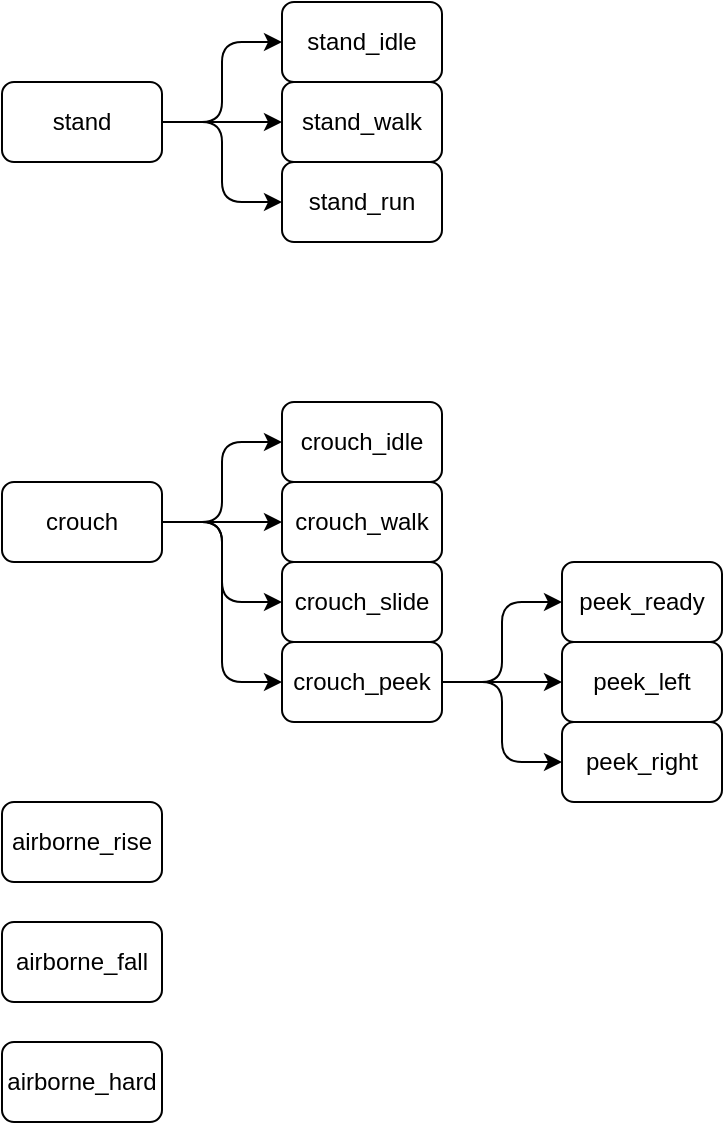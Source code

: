 <mxfile version="21.6.5" type="device">
  <diagram name="第 1 页" id="MOr2GwjqLLhc_CbryLyI">
    <mxGraphModel dx="473" dy="575" grid="1" gridSize="10" guides="1" tooltips="1" connect="1" arrows="1" fold="1" page="1" pageScale="1" pageWidth="1920" pageHeight="1200" math="0" shadow="0">
      <root>
        <mxCell id="0" />
        <mxCell id="1" parent="0" />
        <mxCell id="35yHNwrbFxf3cl5usEXa-1" value="stand_walk" style="rounded=1;whiteSpace=wrap;html=1;" vertex="1" parent="1">
          <mxGeometry x="460" y="120" width="80" height="40" as="geometry" />
        </mxCell>
        <mxCell id="35yHNwrbFxf3cl5usEXa-2" value="stand_run" style="rounded=1;whiteSpace=wrap;html=1;" vertex="1" parent="1">
          <mxGeometry x="460" y="160" width="80" height="40" as="geometry" />
        </mxCell>
        <mxCell id="35yHNwrbFxf3cl5usEXa-3" value="crouch_walk" style="rounded=1;whiteSpace=wrap;html=1;" vertex="1" parent="1">
          <mxGeometry x="460" y="320" width="80" height="40" as="geometry" />
        </mxCell>
        <mxCell id="35yHNwrbFxf3cl5usEXa-4" value="stand_idle" style="rounded=1;whiteSpace=wrap;html=1;" vertex="1" parent="1">
          <mxGeometry x="460" y="80" width="80" height="40" as="geometry" />
        </mxCell>
        <mxCell id="35yHNwrbFxf3cl5usEXa-5" value="crouch_idle" style="rounded=1;whiteSpace=wrap;html=1;" vertex="1" parent="1">
          <mxGeometry x="460" y="280" width="80" height="40" as="geometry" />
        </mxCell>
        <mxCell id="35yHNwrbFxf3cl5usEXa-14" style="edgeStyle=orthogonalEdgeStyle;orthogonalLoop=1;jettySize=auto;html=1;exitX=1;exitY=0.5;exitDx=0;exitDy=0;entryX=0;entryY=0.5;entryDx=0;entryDy=0;rounded=1;" edge="1" parent="1" source="35yHNwrbFxf3cl5usEXa-6" target="35yHNwrbFxf3cl5usEXa-13">
          <mxGeometry relative="1" as="geometry" />
        </mxCell>
        <mxCell id="35yHNwrbFxf3cl5usEXa-15" style="edgeStyle=orthogonalEdgeStyle;rounded=1;orthogonalLoop=1;jettySize=auto;html=1;exitX=1;exitY=0.5;exitDx=0;exitDy=0;entryX=0;entryY=0.5;entryDx=0;entryDy=0;" edge="1" parent="1" source="35yHNwrbFxf3cl5usEXa-6" target="35yHNwrbFxf3cl5usEXa-7">
          <mxGeometry relative="1" as="geometry" />
        </mxCell>
        <mxCell id="35yHNwrbFxf3cl5usEXa-16" style="edgeStyle=orthogonalEdgeStyle;rounded=1;orthogonalLoop=1;jettySize=auto;html=1;exitX=1;exitY=0.5;exitDx=0;exitDy=0;entryX=0;entryY=0.5;entryDx=0;entryDy=0;" edge="1" parent="1" source="35yHNwrbFxf3cl5usEXa-6" target="35yHNwrbFxf3cl5usEXa-8">
          <mxGeometry relative="1" as="geometry" />
        </mxCell>
        <mxCell id="35yHNwrbFxf3cl5usEXa-6" value="crouch_peek" style="rounded=1;whiteSpace=wrap;html=1;" vertex="1" parent="1">
          <mxGeometry x="460" y="400" width="80" height="40" as="geometry" />
        </mxCell>
        <mxCell id="35yHNwrbFxf3cl5usEXa-7" value="peek_left" style="rounded=1;whiteSpace=wrap;html=1;" vertex="1" parent="1">
          <mxGeometry x="600" y="400" width="80" height="40" as="geometry" />
        </mxCell>
        <mxCell id="35yHNwrbFxf3cl5usEXa-8" value="peek_right" style="rounded=1;whiteSpace=wrap;html=1;" vertex="1" parent="1">
          <mxGeometry x="600" y="440" width="80" height="40" as="geometry" />
        </mxCell>
        <mxCell id="35yHNwrbFxf3cl5usEXa-13" value="peek_ready" style="rounded=1;whiteSpace=wrap;html=1;" vertex="1" parent="1">
          <mxGeometry x="600" y="360" width="80" height="40" as="geometry" />
        </mxCell>
        <mxCell id="35yHNwrbFxf3cl5usEXa-18" style="edgeStyle=orthogonalEdgeStyle;rounded=1;orthogonalLoop=1;jettySize=auto;html=1;exitX=1;exitY=0.5;exitDx=0;exitDy=0;entryX=0;entryY=0.5;entryDx=0;entryDy=0;" edge="1" parent="1" source="35yHNwrbFxf3cl5usEXa-17" target="35yHNwrbFxf3cl5usEXa-5">
          <mxGeometry relative="1" as="geometry" />
        </mxCell>
        <mxCell id="35yHNwrbFxf3cl5usEXa-19" style="edgeStyle=orthogonalEdgeStyle;rounded=1;orthogonalLoop=1;jettySize=auto;html=1;exitX=1;exitY=0.5;exitDx=0;exitDy=0;entryX=0;entryY=0.5;entryDx=0;entryDy=0;" edge="1" parent="1" source="35yHNwrbFxf3cl5usEXa-17" target="35yHNwrbFxf3cl5usEXa-3">
          <mxGeometry relative="1" as="geometry" />
        </mxCell>
        <mxCell id="35yHNwrbFxf3cl5usEXa-20" style="edgeStyle=orthogonalEdgeStyle;shape=connector;rounded=1;orthogonalLoop=1;jettySize=auto;html=1;exitX=1;exitY=0.5;exitDx=0;exitDy=0;entryX=0;entryY=0.5;entryDx=0;entryDy=0;labelBackgroundColor=default;strokeColor=default;fontFamily=Helvetica;fontSize=11;fontColor=default;endArrow=classic;" edge="1" parent="1" source="35yHNwrbFxf3cl5usEXa-17" target="35yHNwrbFxf3cl5usEXa-6">
          <mxGeometry relative="1" as="geometry" />
        </mxCell>
        <mxCell id="35yHNwrbFxf3cl5usEXa-30" style="edgeStyle=orthogonalEdgeStyle;shape=connector;rounded=1;orthogonalLoop=1;jettySize=auto;html=1;exitX=1;exitY=0.5;exitDx=0;exitDy=0;entryX=0;entryY=0.5;entryDx=0;entryDy=0;labelBackgroundColor=default;strokeColor=default;fontFamily=Helvetica;fontSize=11;fontColor=default;endArrow=classic;" edge="1" parent="1" source="35yHNwrbFxf3cl5usEXa-17" target="35yHNwrbFxf3cl5usEXa-29">
          <mxGeometry relative="1" as="geometry" />
        </mxCell>
        <mxCell id="35yHNwrbFxf3cl5usEXa-17" value="crouch" style="rounded=1;whiteSpace=wrap;html=1;" vertex="1" parent="1">
          <mxGeometry x="320" y="320" width="80" height="40" as="geometry" />
        </mxCell>
        <mxCell id="35yHNwrbFxf3cl5usEXa-22" style="edgeStyle=orthogonalEdgeStyle;shape=connector;rounded=1;orthogonalLoop=1;jettySize=auto;html=1;exitX=1;exitY=0.5;exitDx=0;exitDy=0;entryX=0;entryY=0.5;entryDx=0;entryDy=0;labelBackgroundColor=default;strokeColor=default;fontFamily=Helvetica;fontSize=11;fontColor=default;endArrow=classic;" edge="1" parent="1" source="35yHNwrbFxf3cl5usEXa-21" target="35yHNwrbFxf3cl5usEXa-1">
          <mxGeometry relative="1" as="geometry" />
        </mxCell>
        <mxCell id="35yHNwrbFxf3cl5usEXa-23" style="edgeStyle=orthogonalEdgeStyle;shape=connector;rounded=1;orthogonalLoop=1;jettySize=auto;html=1;exitX=1;exitY=0.5;exitDx=0;exitDy=0;entryX=0;entryY=0.5;entryDx=0;entryDy=0;labelBackgroundColor=default;strokeColor=default;fontFamily=Helvetica;fontSize=11;fontColor=default;endArrow=classic;" edge="1" parent="1" source="35yHNwrbFxf3cl5usEXa-21" target="35yHNwrbFxf3cl5usEXa-4">
          <mxGeometry relative="1" as="geometry" />
        </mxCell>
        <mxCell id="35yHNwrbFxf3cl5usEXa-24" style="edgeStyle=orthogonalEdgeStyle;shape=connector;rounded=1;orthogonalLoop=1;jettySize=auto;html=1;exitX=1;exitY=0.5;exitDx=0;exitDy=0;entryX=0;entryY=0.5;entryDx=0;entryDy=0;labelBackgroundColor=default;strokeColor=default;fontFamily=Helvetica;fontSize=11;fontColor=default;endArrow=classic;" edge="1" parent="1" source="35yHNwrbFxf3cl5usEXa-21" target="35yHNwrbFxf3cl5usEXa-2">
          <mxGeometry relative="1" as="geometry" />
        </mxCell>
        <mxCell id="35yHNwrbFxf3cl5usEXa-21" value="stand" style="rounded=1;whiteSpace=wrap;html=1;" vertex="1" parent="1">
          <mxGeometry x="320" y="120" width="80" height="40" as="geometry" />
        </mxCell>
        <mxCell id="35yHNwrbFxf3cl5usEXa-29" value="crouch_slide" style="rounded=1;whiteSpace=wrap;html=1;" vertex="1" parent="1">
          <mxGeometry x="460" y="360" width="80" height="40" as="geometry" />
        </mxCell>
        <mxCell id="35yHNwrbFxf3cl5usEXa-32" value="airborne_rise" style="rounded=1;whiteSpace=wrap;html=1;" vertex="1" parent="1">
          <mxGeometry x="320" y="480" width="80" height="40" as="geometry" />
        </mxCell>
        <mxCell id="35yHNwrbFxf3cl5usEXa-33" value="airborne_fall" style="rounded=1;whiteSpace=wrap;html=1;" vertex="1" parent="1">
          <mxGeometry x="320" y="540" width="80" height="40" as="geometry" />
        </mxCell>
        <mxCell id="35yHNwrbFxf3cl5usEXa-36" value="airborne_hard" style="rounded=1;whiteSpace=wrap;html=1;" vertex="1" parent="1">
          <mxGeometry x="320" y="600" width="80" height="40" as="geometry" />
        </mxCell>
      </root>
    </mxGraphModel>
  </diagram>
</mxfile>
